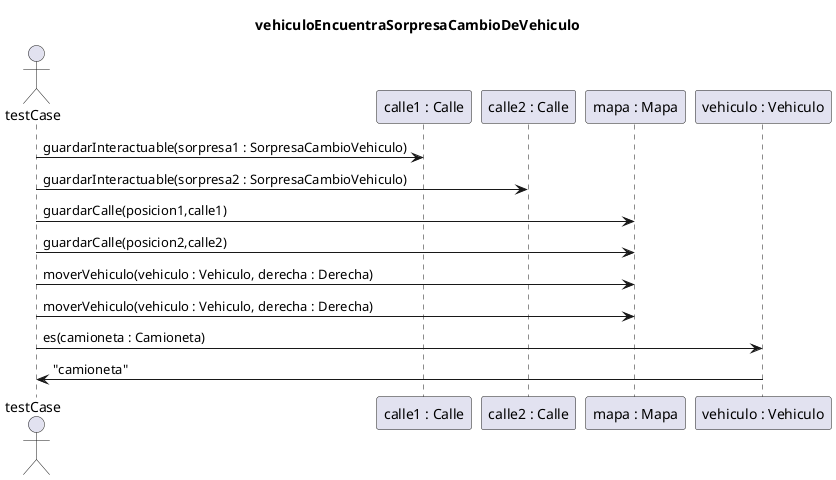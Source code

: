 @startuml
title "vehiculoEncuentraSorpresaCambioDeVehiculo"
actor testCase

testCase -> "calle1 : Calle" : guardarInteractuable(sorpresa1 : SorpresaCambioVehiculo)
testCase -> "calle2 : Calle" : guardarInteractuable(sorpresa2 : SorpresaCambioVehiculo)
testCase -> "mapa : Mapa" : guardarCalle(posicion1,calle1)
testCase -> "mapa : Mapa" : guardarCalle(posicion2,calle2)
testCase -> "mapa : Mapa" : moverVehiculo(vehiculo : Vehiculo, derecha : Derecha)
testCase -> "mapa : Mapa" : moverVehiculo(vehiculo : Vehiculo, derecha : Derecha)
testCase -> "vehiculo : Vehiculo" : es(camioneta : Camioneta)
"vehiculo : Vehiculo" -> testCase : "camioneta"
@enduml